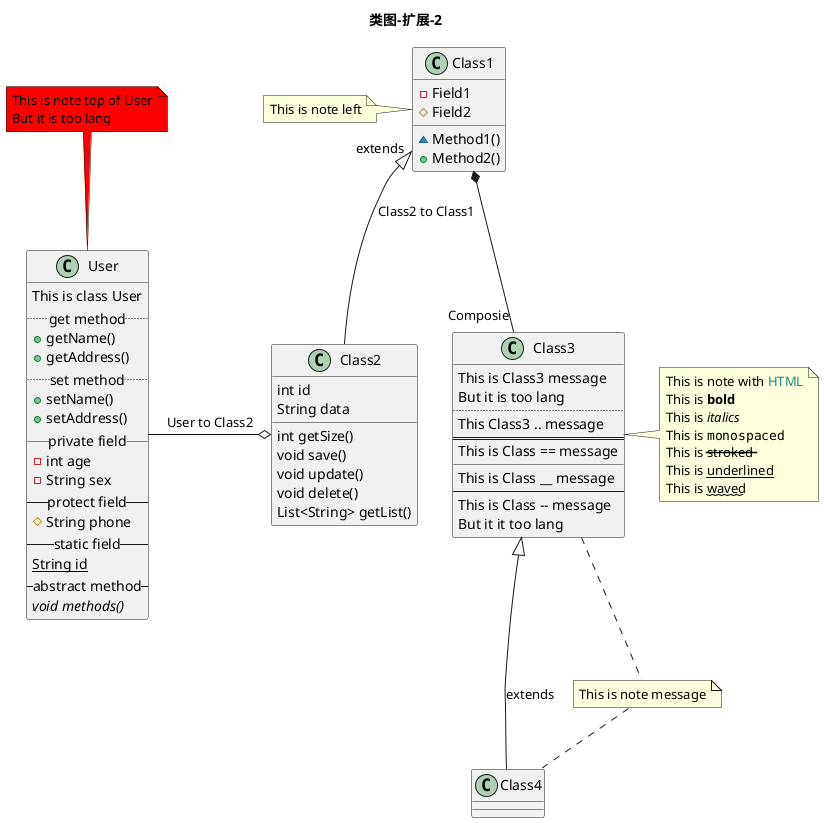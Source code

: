 @startuml

title 类图-扩展-2

Class1 "extends" <|-- Class2: Class2 to Class1
Class1 *-- "Composie" Class3
Class3 <|-- Class4: extends
User -o Class2: User to Class2
Class1 : -Field1
Class1 : #Field2
Class1 : ~Method1()
Class1 : +Method2()

class Class2 {
    int id
    String data
    int getSize()
    void save()
    void update()
    void delete()
    List<String> getList()
}

class Class3 {
    This is Class3 message
    But it is too lang
    ..
    This Class3 .. message
    ==
    This is Class == message
    __
    This is Class __ message
    --
    This is Class -- message
    But it it too lang
}

class User {
    This is class User
    ..get method..
    +getName()
    +getAddress()
    ..set method..
    +setName()
    +setAddress()
    __private field__
    -int age
    -String sex
    --protect field--
    #String phone
    --static field--
    {static} String id
    --abstract method--
    {abstract} void methods()
}

note left of Class1: This is note left
note top of User #red
This is note top of User
But it is too lang
endnote
note right of Class3
This is note with <color #118888>HTML</color>
This is **bold**
This is //italics//
This is ""monospaced""
This is --stroked --
This is __underlined__
This is ~~waved~~
endnote
note "This is note message" as n
Class3 .. n
n ..Class4
@enduml
